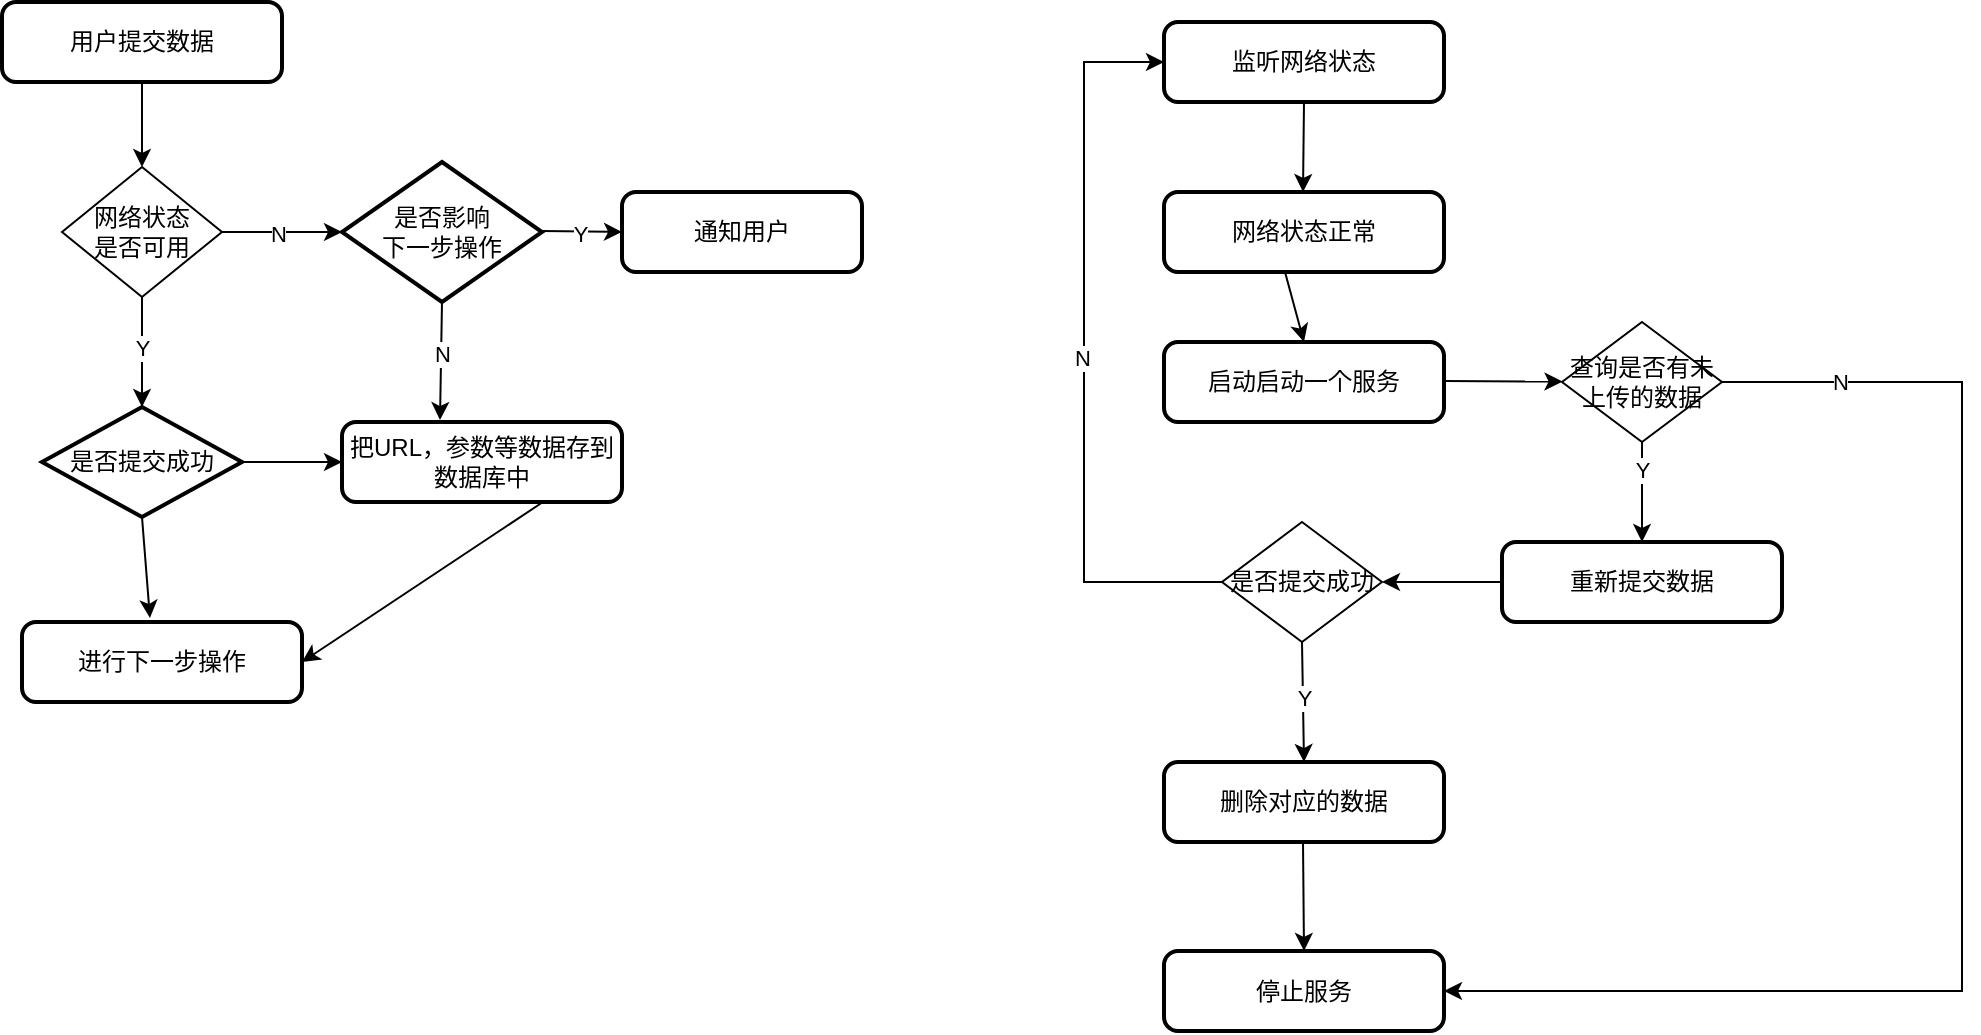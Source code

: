 <mxfile version="13.5.9" type="github"><diagram id="HAAnBv2tq8l-DF_8Tv6N" name="Page-1"><mxGraphModel dx="1426" dy="794" grid="1" gridSize="10" guides="1" tooltips="1" connect="1" arrows="1" fold="1" page="1" pageScale="1" pageWidth="827" pageHeight="1169" math="0" shadow="0"><root><mxCell id="0"/><mxCell id="1" parent="0"/><mxCell id="Rhxmh4Ntsrz1oW7-VQgu-1" value="用户提交数据" style="rounded=1;whiteSpace=wrap;html=1;absoluteArcSize=1;arcSize=14;strokeWidth=2;" vertex="1" parent="1"><mxGeometry x="300" y="40" width="140" height="40" as="geometry"/></mxCell><mxCell id="Rhxmh4Ntsrz1oW7-VQgu-2" value="是否提交成功" style="strokeWidth=2;html=1;shape=mxgraph.flowchart.decision;whiteSpace=wrap;" vertex="1" parent="1"><mxGeometry x="320" y="242.5" width="100" height="55" as="geometry"/></mxCell><mxCell id="Rhxmh4Ntsrz1oW7-VQgu-3" value="进行下一步操作" style="rounded=1;whiteSpace=wrap;html=1;absoluteArcSize=1;arcSize=14;strokeWidth=2;" vertex="1" parent="1"><mxGeometry x="310" y="350" width="140" height="40" as="geometry"/></mxCell><mxCell id="Rhxmh4Ntsrz1oW7-VQgu-4" value="是否影响&lt;br&gt;下一步操作" style="strokeWidth=2;html=1;shape=mxgraph.flowchart.decision;whiteSpace=wrap;" vertex="1" parent="1"><mxGeometry x="470" y="120" width="100" height="70" as="geometry"/></mxCell><mxCell id="Rhxmh4Ntsrz1oW7-VQgu-5" value="把URL，参数等数据存到数据库中" style="rounded=1;whiteSpace=wrap;html=1;absoluteArcSize=1;arcSize=14;strokeWidth=2;" vertex="1" parent="1"><mxGeometry x="470" y="250" width="140" height="40" as="geometry"/></mxCell><mxCell id="Rhxmh4Ntsrz1oW7-VQgu-7" value="监听网络状态" style="rounded=1;whiteSpace=wrap;html=1;absoluteArcSize=1;arcSize=14;strokeWidth=2;" vertex="1" parent="1"><mxGeometry x="881" y="50" width="140" height="40" as="geometry"/></mxCell><mxCell id="Rhxmh4Ntsrz1oW7-VQgu-8" value="网络状态&lt;br&gt;是否可用" style="rhombus;whiteSpace=wrap;html=1;" vertex="1" parent="1"><mxGeometry x="330" y="122.5" width="80" height="65" as="geometry"/></mxCell><mxCell id="Rhxmh4Ntsrz1oW7-VQgu-11" value="网络状态正常" style="rounded=1;whiteSpace=wrap;html=1;absoluteArcSize=1;arcSize=14;strokeWidth=2;" vertex="1" parent="1"><mxGeometry x="881" y="135" width="140" height="40" as="geometry"/></mxCell><mxCell id="Rhxmh4Ntsrz1oW7-VQgu-13" value="启动启动一个服务" style="rounded=1;whiteSpace=wrap;html=1;absoluteArcSize=1;arcSize=14;strokeWidth=2;" vertex="1" parent="1"><mxGeometry x="881" y="210" width="140" height="40" as="geometry"/></mxCell><mxCell id="Rhxmh4Ntsrz1oW7-VQgu-14" value="重新提交数据" style="rounded=1;whiteSpace=wrap;html=1;absoluteArcSize=1;arcSize=14;strokeWidth=2;" vertex="1" parent="1"><mxGeometry x="1050" y="310" width="140" height="40" as="geometry"/></mxCell><mxCell id="Rhxmh4Ntsrz1oW7-VQgu-41" style="edgeStyle=orthogonalEdgeStyle;rounded=0;orthogonalLoop=1;jettySize=auto;html=1;exitX=0;exitY=0.5;exitDx=0;exitDy=0;entryX=0;entryY=0.5;entryDx=0;entryDy=0;" edge="1" parent="1" source="Rhxmh4Ntsrz1oW7-VQgu-15" target="Rhxmh4Ntsrz1oW7-VQgu-7"><mxGeometry relative="1" as="geometry"><Array as="points"><mxPoint x="841" y="330"/><mxPoint x="841" y="70"/></Array></mxGeometry></mxCell><mxCell id="Rhxmh4Ntsrz1oW7-VQgu-42" value="N" style="edgeLabel;html=1;align=center;verticalAlign=middle;resizable=0;points=[];" vertex="1" connectable="0" parent="Rhxmh4Ntsrz1oW7-VQgu-41"><mxGeometry x="-0.019" y="1" relative="1" as="geometry"><mxPoint as="offset"/></mxGeometry></mxCell><mxCell id="Rhxmh4Ntsrz1oW7-VQgu-15" value="是否提交成功" style="rhombus;whiteSpace=wrap;html=1;" vertex="1" parent="1"><mxGeometry x="910" y="300" width="80" height="60" as="geometry"/></mxCell><mxCell id="Rhxmh4Ntsrz1oW7-VQgu-16" value="删除对应的数据" style="rounded=1;whiteSpace=wrap;html=1;absoluteArcSize=1;arcSize=14;strokeWidth=2;" vertex="1" parent="1"><mxGeometry x="881" y="420" width="140" height="40" as="geometry"/></mxCell><mxCell id="Rhxmh4Ntsrz1oW7-VQgu-18" value="" style="endArrow=classic;html=1;exitX=0.5;exitY=1;exitDx=0;exitDy=0;entryX=0.5;entryY=0;entryDx=0;entryDy=0;" edge="1" parent="1" source="Rhxmh4Ntsrz1oW7-VQgu-1" target="Rhxmh4Ntsrz1oW7-VQgu-8"><mxGeometry width="50" height="50" relative="1" as="geometry"><mxPoint x="680" y="280" as="sourcePoint"/><mxPoint x="730" y="230" as="targetPoint"/></mxGeometry></mxCell><mxCell id="Rhxmh4Ntsrz1oW7-VQgu-19" value="" style="endArrow=classic;html=1;exitX=1;exitY=0.5;exitDx=0;exitDy=0;entryX=0;entryY=0.5;entryDx=0;entryDy=0;entryPerimeter=0;" edge="1" parent="1" source="Rhxmh4Ntsrz1oW7-VQgu-8" target="Rhxmh4Ntsrz1oW7-VQgu-4"><mxGeometry width="50" height="50" relative="1" as="geometry"><mxPoint x="680" y="280" as="sourcePoint"/><mxPoint x="730" y="230" as="targetPoint"/></mxGeometry></mxCell><mxCell id="Rhxmh4Ntsrz1oW7-VQgu-49" value="N" style="edgeLabel;html=1;align=center;verticalAlign=middle;resizable=0;points=[];" vertex="1" connectable="0" parent="Rhxmh4Ntsrz1oW7-VQgu-19"><mxGeometry x="-0.072" y="-1" relative="1" as="geometry"><mxPoint as="offset"/></mxGeometry></mxCell><mxCell id="Rhxmh4Ntsrz1oW7-VQgu-20" value="" style="endArrow=classic;html=1;exitX=0.5;exitY=1;exitDx=0;exitDy=0;entryX=0.35;entryY=-0.025;entryDx=0;entryDy=0;entryPerimeter=0;exitPerimeter=0;" edge="1" parent="1" source="Rhxmh4Ntsrz1oW7-VQgu-4" target="Rhxmh4Ntsrz1oW7-VQgu-5"><mxGeometry width="50" height="50" relative="1" as="geometry"><mxPoint x="569.5" y="195" as="sourcePoint"/><mxPoint x="569.5" y="235" as="targetPoint"/></mxGeometry></mxCell><mxCell id="Rhxmh4Ntsrz1oW7-VQgu-51" value="N" style="edgeLabel;html=1;align=center;verticalAlign=middle;resizable=0;points=[];" vertex="1" connectable="0" parent="Rhxmh4Ntsrz1oW7-VQgu-20"><mxGeometry x="-0.111" relative="1" as="geometry"><mxPoint as="offset"/></mxGeometry></mxCell><mxCell id="Rhxmh4Ntsrz1oW7-VQgu-21" value="" style="endArrow=classic;html=1;exitX=0.5;exitY=1;exitDx=0;exitDy=0;entryX=0.5;entryY=0;entryDx=0;entryDy=0;entryPerimeter=0;" edge="1" parent="1" source="Rhxmh4Ntsrz1oW7-VQgu-8" target="Rhxmh4Ntsrz1oW7-VQgu-2"><mxGeometry width="50" height="50" relative="1" as="geometry"><mxPoint x="369.5" y="200" as="sourcePoint"/><mxPoint x="369.5" y="240" as="targetPoint"/></mxGeometry></mxCell><mxCell id="Rhxmh4Ntsrz1oW7-VQgu-50" value="Y" style="edgeLabel;html=1;align=center;verticalAlign=middle;resizable=0;points=[];" vertex="1" connectable="0" parent="Rhxmh4Ntsrz1oW7-VQgu-21"><mxGeometry x="-0.1" relative="1" as="geometry"><mxPoint as="offset"/></mxGeometry></mxCell><mxCell id="Rhxmh4Ntsrz1oW7-VQgu-23" value="" style="endArrow=classic;html=1;exitX=1;exitY=0.5;exitDx=0;exitDy=0;entryX=0;entryY=0.5;entryDx=0;entryDy=0;exitPerimeter=0;" edge="1" parent="1" source="Rhxmh4Ntsrz1oW7-VQgu-2" target="Rhxmh4Ntsrz1oW7-VQgu-5"><mxGeometry width="50" height="50" relative="1" as="geometry"><mxPoint x="410" y="264.5" as="sourcePoint"/><mxPoint x="520" y="264.5" as="targetPoint"/></mxGeometry></mxCell><mxCell id="Rhxmh4Ntsrz1oW7-VQgu-24" value="" style="endArrow=classic;html=1;exitX=0.5;exitY=1;exitDx=0;exitDy=0;entryX=1;entryY=0.5;entryDx=0;entryDy=0;" edge="1" parent="1" target="Rhxmh4Ntsrz1oW7-VQgu-3"><mxGeometry width="50" height="50" relative="1" as="geometry"><mxPoint x="570.5" y="290" as="sourcePoint"/><mxPoint x="570" y="344" as="targetPoint"/></mxGeometry></mxCell><mxCell id="Rhxmh4Ntsrz1oW7-VQgu-25" value="" style="endArrow=classic;html=1;exitX=0.5;exitY=1;exitDx=0;exitDy=0;entryX=0.457;entryY=-0.05;entryDx=0;entryDy=0;entryPerimeter=0;exitPerimeter=0;" edge="1" parent="1" source="Rhxmh4Ntsrz1oW7-VQgu-2" target="Rhxmh4Ntsrz1oW7-VQgu-3"><mxGeometry width="50" height="50" relative="1" as="geometry"><mxPoint x="364" y="300" as="sourcePoint"/><mxPoint x="363.5" y="354" as="targetPoint"/></mxGeometry></mxCell><mxCell id="Rhxmh4Ntsrz1oW7-VQgu-26" value="" style="endArrow=classic;html=1;entryX=0.35;entryY=-0.025;entryDx=0;entryDy=0;entryPerimeter=0;" edge="1" parent="1"><mxGeometry width="50" height="50" relative="1" as="geometry"><mxPoint x="951" y="90" as="sourcePoint"/><mxPoint x="950.5" y="135" as="targetPoint"/></mxGeometry></mxCell><mxCell id="Rhxmh4Ntsrz1oW7-VQgu-27" value="" style="endArrow=classic;html=1;entryX=0.5;entryY=0;entryDx=0;entryDy=0;" edge="1" parent="1" target="Rhxmh4Ntsrz1oW7-VQgu-13"><mxGeometry width="50" height="50" relative="1" as="geometry"><mxPoint x="941.5" y="175" as="sourcePoint"/><mxPoint x="941" y="220" as="targetPoint"/></mxGeometry></mxCell><mxCell id="Rhxmh4Ntsrz1oW7-VQgu-31" value="" style="endArrow=classic;html=1;exitX=0;exitY=0.5;exitDx=0;exitDy=0;entryX=1;entryY=0.5;entryDx=0;entryDy=0;" edge="1" parent="1" source="Rhxmh4Ntsrz1oW7-VQgu-14" target="Rhxmh4Ntsrz1oW7-VQgu-15"><mxGeometry width="50" height="50" relative="1" as="geometry"><mxPoint x="961" y="260" as="sourcePoint"/><mxPoint x="961" y="290" as="targetPoint"/></mxGeometry></mxCell><mxCell id="Rhxmh4Ntsrz1oW7-VQgu-47" style="edgeStyle=orthogonalEdgeStyle;rounded=0;orthogonalLoop=1;jettySize=auto;html=1;exitX=1;exitY=0.5;exitDx=0;exitDy=0;entryX=1;entryY=0.5;entryDx=0;entryDy=0;" edge="1" parent="1" source="Rhxmh4Ntsrz1oW7-VQgu-33" target="Rhxmh4Ntsrz1oW7-VQgu-38"><mxGeometry relative="1" as="geometry"><mxPoint x="1261" y="585" as="targetPoint"/><Array as="points"><mxPoint x="1280" y="230"/><mxPoint x="1280" y="535"/></Array></mxGeometry></mxCell><mxCell id="Rhxmh4Ntsrz1oW7-VQgu-48" value="N" style="edgeLabel;html=1;align=center;verticalAlign=middle;resizable=0;points=[];" vertex="1" connectable="0" parent="Rhxmh4Ntsrz1oW7-VQgu-47"><mxGeometry x="-0.829" relative="1" as="geometry"><mxPoint as="offset"/></mxGeometry></mxCell><mxCell id="Rhxmh4Ntsrz1oW7-VQgu-34" value="" style="endArrow=classic;html=1;exitX=1;exitY=0.5;exitDx=0;exitDy=0;" edge="1" parent="1" source="Rhxmh4Ntsrz1oW7-VQgu-33"><mxGeometry width="50" height="50" relative="1" as="geometry"><mxPoint x="1021" y="229.5" as="sourcePoint"/><mxPoint x="1121" y="230" as="targetPoint"/></mxGeometry></mxCell><mxCell id="Rhxmh4Ntsrz1oW7-VQgu-35" value="" style="endArrow=classic;html=1;exitX=0.5;exitY=1;exitDx=0;exitDy=0;entryX=0.5;entryY=0;entryDx=0;entryDy=0;" edge="1" parent="1" source="Rhxmh4Ntsrz1oW7-VQgu-33" target="Rhxmh4Ntsrz1oW7-VQgu-14"><mxGeometry width="50" height="50" relative="1" as="geometry"><mxPoint x="951" y="250" as="sourcePoint"/><mxPoint x="1161" y="300" as="targetPoint"/><Array as="points"/></mxGeometry></mxCell><mxCell id="Rhxmh4Ntsrz1oW7-VQgu-43" value="Y" style="edgeLabel;html=1;align=center;verticalAlign=middle;resizable=0;points=[];" vertex="1" connectable="0" parent="Rhxmh4Ntsrz1oW7-VQgu-35"><mxGeometry x="-0.45" relative="1" as="geometry"><mxPoint as="offset"/></mxGeometry></mxCell><mxCell id="Rhxmh4Ntsrz1oW7-VQgu-37" value="" style="endArrow=classic;html=1;exitX=0.5;exitY=1;exitDx=0;exitDy=0;entryX=0.5;entryY=0;entryDx=0;entryDy=0;" edge="1" parent="1" source="Rhxmh4Ntsrz1oW7-VQgu-15" target="Rhxmh4Ntsrz1oW7-VQgu-16"><mxGeometry width="50" height="50" relative="1" as="geometry"><mxPoint x="961" y="330" as="sourcePoint"/><mxPoint x="961" y="370" as="targetPoint"/></mxGeometry></mxCell><mxCell id="Rhxmh4Ntsrz1oW7-VQgu-40" value="Y" style="edgeLabel;html=1;align=center;verticalAlign=middle;resizable=0;points=[];" vertex="1" connectable="0" parent="Rhxmh4Ntsrz1oW7-VQgu-37"><mxGeometry x="-0.08" relative="1" as="geometry"><mxPoint as="offset"/></mxGeometry></mxCell><mxCell id="Rhxmh4Ntsrz1oW7-VQgu-38" value="停止服务" style="rounded=1;whiteSpace=wrap;html=1;absoluteArcSize=1;arcSize=14;strokeWidth=2;" vertex="1" parent="1"><mxGeometry x="881" y="514.5" width="140" height="40" as="geometry"/></mxCell><mxCell id="Rhxmh4Ntsrz1oW7-VQgu-39" value="" style="endArrow=classic;html=1;exitX=0.5;exitY=1;exitDx=0;exitDy=0;entryX=0.5;entryY=0;entryDx=0;entryDy=0;" edge="1" parent="1" target="Rhxmh4Ntsrz1oW7-VQgu-38"><mxGeometry width="50" height="50" relative="1" as="geometry"><mxPoint x="950.5" y="460" as="sourcePoint"/><mxPoint x="950.5" y="510" as="targetPoint"/></mxGeometry></mxCell><mxCell id="Rhxmh4Ntsrz1oW7-VQgu-52" value="通知用户" style="rounded=1;whiteSpace=wrap;html=1;absoluteArcSize=1;arcSize=14;strokeWidth=2;" vertex="1" parent="1"><mxGeometry x="610" y="135" width="120" height="40" as="geometry"/></mxCell><mxCell id="Rhxmh4Ntsrz1oW7-VQgu-53" value="" style="endArrow=classic;html=1;exitX=1;exitY=0.5;exitDx=0;exitDy=0;" edge="1" parent="1"><mxGeometry width="50" height="50" relative="1" as="geometry"><mxPoint x="570" y="154.5" as="sourcePoint"/><mxPoint x="610" y="155" as="targetPoint"/></mxGeometry></mxCell><mxCell id="Rhxmh4Ntsrz1oW7-VQgu-54" value="Y" style="edgeLabel;html=1;align=center;verticalAlign=middle;resizable=0;points=[];" vertex="1" connectable="0" parent="Rhxmh4Ntsrz1oW7-VQgu-53"><mxGeometry x="-0.072" y="-1" relative="1" as="geometry"><mxPoint as="offset"/></mxGeometry></mxCell><mxCell id="Rhxmh4Ntsrz1oW7-VQgu-33" value="查询是否有未上传的数据" style="rhombus;whiteSpace=wrap;html=1;" vertex="1" parent="1"><mxGeometry x="1080" y="200" width="80" height="60" as="geometry"/></mxCell><mxCell id="Rhxmh4Ntsrz1oW7-VQgu-57" value="" style="endArrow=classic;html=1;exitX=1;exitY=0.5;exitDx=0;exitDy=0;" edge="1" parent="1" target="Rhxmh4Ntsrz1oW7-VQgu-33"><mxGeometry width="50" height="50" relative="1" as="geometry"><mxPoint x="1021" y="229.5" as="sourcePoint"/><mxPoint x="1121" y="230" as="targetPoint"/></mxGeometry></mxCell></root></mxGraphModel></diagram></mxfile>